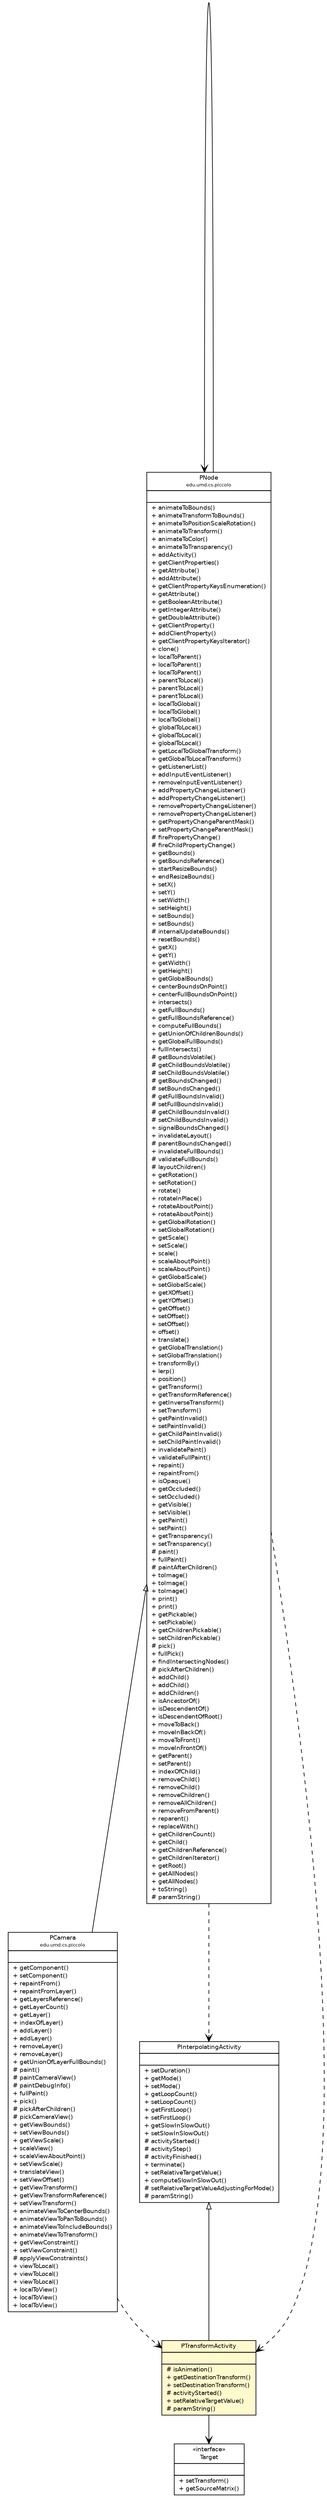 #!/usr/local/bin/dot
#
# Class diagram 
# Generated by UmlGraph version 4.6 (http://www.spinellis.gr/sw/umlgraph)
#

digraph G {
	edge [fontname="Helvetica",fontsize=10,labelfontname="Helvetica",labelfontsize=10];
	node [fontname="Helvetica",fontsize=10,shape=plaintext];
	// edu.umd.cs.piccolo.PCamera
	c1539 [label=<<table border="0" cellborder="1" cellspacing="0" cellpadding="2" port="p" href="../PCamera.html">
		<tr><td><table border="0" cellspacing="0" cellpadding="1">
			<tr><td> PCamera </td></tr>
			<tr><td><font point-size="7.0"> edu.umd.cs.piccolo </font></td></tr>
		</table></td></tr>
		<tr><td><table border="0" cellspacing="0" cellpadding="1">
			<tr><td align="left">  </td></tr>
		</table></td></tr>
		<tr><td><table border="0" cellspacing="0" cellpadding="1">
			<tr><td align="left"> + getComponent() </td></tr>
			<tr><td align="left"> + setComponent() </td></tr>
			<tr><td align="left"> + repaintFrom() </td></tr>
			<tr><td align="left"> + repaintFromLayer() </td></tr>
			<tr><td align="left"> + getLayersReference() </td></tr>
			<tr><td align="left"> + getLayerCount() </td></tr>
			<tr><td align="left"> + getLayer() </td></tr>
			<tr><td align="left"> + indexOfLayer() </td></tr>
			<tr><td align="left"> + addLayer() </td></tr>
			<tr><td align="left"> + addLayer() </td></tr>
			<tr><td align="left"> + removeLayer() </td></tr>
			<tr><td align="left"> + removeLayer() </td></tr>
			<tr><td align="left"> + getUnionOfLayerFullBounds() </td></tr>
			<tr><td align="left"> # paint() </td></tr>
			<tr><td align="left"> # paintCameraView() </td></tr>
			<tr><td align="left"> # paintDebugInfo() </td></tr>
			<tr><td align="left"> + fullPaint() </td></tr>
			<tr><td align="left"> + pick() </td></tr>
			<tr><td align="left"> # pickAfterChildren() </td></tr>
			<tr><td align="left"> # pickCameraView() </td></tr>
			<tr><td align="left"> + getViewBounds() </td></tr>
			<tr><td align="left"> + setViewBounds() </td></tr>
			<tr><td align="left"> + getViewScale() </td></tr>
			<tr><td align="left"> + scaleView() </td></tr>
			<tr><td align="left"> + scaleViewAboutPoint() </td></tr>
			<tr><td align="left"> + setViewScale() </td></tr>
			<tr><td align="left"> + translateView() </td></tr>
			<tr><td align="left"> + setViewOffset() </td></tr>
			<tr><td align="left"> + getViewTransform() </td></tr>
			<tr><td align="left"> + getViewTransformReference() </td></tr>
			<tr><td align="left"> + setViewTransform() </td></tr>
			<tr><td align="left"> + animateViewToCenterBounds() </td></tr>
			<tr><td align="left"> + animateViewToPanToBounds() </td></tr>
			<tr><td align="left"> + animateViewToIncludeBounds() </td></tr>
			<tr><td align="left"> + animateViewToTransform() </td></tr>
			<tr><td align="left"> + getViewConstraint() </td></tr>
			<tr><td align="left"> + setViewConstraint() </td></tr>
			<tr><td align="left"> # applyViewConstraints() </td></tr>
			<tr><td align="left"> + viewToLocal() </td></tr>
			<tr><td align="left"> + viewToLocal() </td></tr>
			<tr><td align="left"> + viewToLocal() </td></tr>
			<tr><td align="left"> + localToView() </td></tr>
			<tr><td align="left"> + localToView() </td></tr>
			<tr><td align="left"> + localToView() </td></tr>
		</table></td></tr>
		</table>>, fontname="Helvetica", fontcolor="black", fontsize=9.0];
	// edu.umd.cs.piccolo.PNode
	c1540 [label=<<table border="0" cellborder="1" cellspacing="0" cellpadding="2" port="p" href="../PNode.html">
		<tr><td><table border="0" cellspacing="0" cellpadding="1">
			<tr><td> PNode </td></tr>
			<tr><td><font point-size="7.0"> edu.umd.cs.piccolo </font></td></tr>
		</table></td></tr>
		<tr><td><table border="0" cellspacing="0" cellpadding="1">
			<tr><td align="left">  </td></tr>
		</table></td></tr>
		<tr><td><table border="0" cellspacing="0" cellpadding="1">
			<tr><td align="left"> + animateToBounds() </td></tr>
			<tr><td align="left"> + animateTransformToBounds() </td></tr>
			<tr><td align="left"> + animateToPositionScaleRotation() </td></tr>
			<tr><td align="left"> + animateToTransform() </td></tr>
			<tr><td align="left"> + animateToColor() </td></tr>
			<tr><td align="left"> + animateToTransparency() </td></tr>
			<tr><td align="left"> + addActivity() </td></tr>
			<tr><td align="left"> + getClientProperties() </td></tr>
			<tr><td align="left"> + getAttribute() </td></tr>
			<tr><td align="left"> + addAttribute() </td></tr>
			<tr><td align="left"> + getClientPropertyKeysEnumeration() </td></tr>
			<tr><td align="left"> + getAttribute() </td></tr>
			<tr><td align="left"> + getBooleanAttribute() </td></tr>
			<tr><td align="left"> + getIntegerAttribute() </td></tr>
			<tr><td align="left"> + getDoubleAttribute() </td></tr>
			<tr><td align="left"> + getClientProperty() </td></tr>
			<tr><td align="left"> + addClientProperty() </td></tr>
			<tr><td align="left"> + getClientPropertyKeysIterator() </td></tr>
			<tr><td align="left"> + clone() </td></tr>
			<tr><td align="left"> + localToParent() </td></tr>
			<tr><td align="left"> + localToParent() </td></tr>
			<tr><td align="left"> + localToParent() </td></tr>
			<tr><td align="left"> + parentToLocal() </td></tr>
			<tr><td align="left"> + parentToLocal() </td></tr>
			<tr><td align="left"> + parentToLocal() </td></tr>
			<tr><td align="left"> + localToGlobal() </td></tr>
			<tr><td align="left"> + localToGlobal() </td></tr>
			<tr><td align="left"> + localToGlobal() </td></tr>
			<tr><td align="left"> + globalToLocal() </td></tr>
			<tr><td align="left"> + globalToLocal() </td></tr>
			<tr><td align="left"> + globalToLocal() </td></tr>
			<tr><td align="left"> + getLocalToGlobalTransform() </td></tr>
			<tr><td align="left"> + getGlobalToLocalTransform() </td></tr>
			<tr><td align="left"> + getListenerList() </td></tr>
			<tr><td align="left"> + addInputEventListener() </td></tr>
			<tr><td align="left"> + removeInputEventListener() </td></tr>
			<tr><td align="left"> + addPropertyChangeListener() </td></tr>
			<tr><td align="left"> + addPropertyChangeListener() </td></tr>
			<tr><td align="left"> + removePropertyChangeListener() </td></tr>
			<tr><td align="left"> + removePropertyChangeListener() </td></tr>
			<tr><td align="left"> + getPropertyChangeParentMask() </td></tr>
			<tr><td align="left"> + setPropertyChangeParentMask() </td></tr>
			<tr><td align="left"> # firePropertyChange() </td></tr>
			<tr><td align="left"> # fireChildPropertyChange() </td></tr>
			<tr><td align="left"> + getBounds() </td></tr>
			<tr><td align="left"> + getBoundsReference() </td></tr>
			<tr><td align="left"> + startResizeBounds() </td></tr>
			<tr><td align="left"> + endResizeBounds() </td></tr>
			<tr><td align="left"> + setX() </td></tr>
			<tr><td align="left"> + setY() </td></tr>
			<tr><td align="left"> + setWidth() </td></tr>
			<tr><td align="left"> + setHeight() </td></tr>
			<tr><td align="left"> + setBounds() </td></tr>
			<tr><td align="left"> + setBounds() </td></tr>
			<tr><td align="left"> # internalUpdateBounds() </td></tr>
			<tr><td align="left"> + resetBounds() </td></tr>
			<tr><td align="left"> + getX() </td></tr>
			<tr><td align="left"> + getY() </td></tr>
			<tr><td align="left"> + getWidth() </td></tr>
			<tr><td align="left"> + getHeight() </td></tr>
			<tr><td align="left"> + getGlobalBounds() </td></tr>
			<tr><td align="left"> + centerBoundsOnPoint() </td></tr>
			<tr><td align="left"> + centerFullBoundsOnPoint() </td></tr>
			<tr><td align="left"> + intersects() </td></tr>
			<tr><td align="left"> + getFullBounds() </td></tr>
			<tr><td align="left"> + getFullBoundsReference() </td></tr>
			<tr><td align="left"> + computeFullBounds() </td></tr>
			<tr><td align="left"> + getUnionOfChildrenBounds() </td></tr>
			<tr><td align="left"> + getGlobalFullBounds() </td></tr>
			<tr><td align="left"> + fullIntersects() </td></tr>
			<tr><td align="left"> # getBoundsVolatile() </td></tr>
			<tr><td align="left"> # getChildBoundsVolatile() </td></tr>
			<tr><td align="left"> # setChildBoundsVolatile() </td></tr>
			<tr><td align="left"> # getBoundsChanged() </td></tr>
			<tr><td align="left"> # setBoundsChanged() </td></tr>
			<tr><td align="left"> # getFullBoundsInvalid() </td></tr>
			<tr><td align="left"> # setFullBoundsInvalid() </td></tr>
			<tr><td align="left"> # getChildBoundsInvalid() </td></tr>
			<tr><td align="left"> # setChildBoundsInvalid() </td></tr>
			<tr><td align="left"> + signalBoundsChanged() </td></tr>
			<tr><td align="left"> + invalidateLayout() </td></tr>
			<tr><td align="left"> # parentBoundsChanged() </td></tr>
			<tr><td align="left"> + invalidateFullBounds() </td></tr>
			<tr><td align="left"> # validateFullBounds() </td></tr>
			<tr><td align="left"> # layoutChildren() </td></tr>
			<tr><td align="left"> + getRotation() </td></tr>
			<tr><td align="left"> + setRotation() </td></tr>
			<tr><td align="left"> + rotate() </td></tr>
			<tr><td align="left"> + rotateInPlace() </td></tr>
			<tr><td align="left"> + rotateAboutPoint() </td></tr>
			<tr><td align="left"> + rotateAboutPoint() </td></tr>
			<tr><td align="left"> + getGlobalRotation() </td></tr>
			<tr><td align="left"> + setGlobalRotation() </td></tr>
			<tr><td align="left"> + getScale() </td></tr>
			<tr><td align="left"> + setScale() </td></tr>
			<tr><td align="left"> + scale() </td></tr>
			<tr><td align="left"> + scaleAboutPoint() </td></tr>
			<tr><td align="left"> + scaleAboutPoint() </td></tr>
			<tr><td align="left"> + getGlobalScale() </td></tr>
			<tr><td align="left"> + setGlobalScale() </td></tr>
			<tr><td align="left"> + getXOffset() </td></tr>
			<tr><td align="left"> + getYOffset() </td></tr>
			<tr><td align="left"> + getOffset() </td></tr>
			<tr><td align="left"> + setOffset() </td></tr>
			<tr><td align="left"> + setOffset() </td></tr>
			<tr><td align="left"> + offset() </td></tr>
			<tr><td align="left"> + translate() </td></tr>
			<tr><td align="left"> + getGlobalTranslation() </td></tr>
			<tr><td align="left"> + setGlobalTranslation() </td></tr>
			<tr><td align="left"> + transformBy() </td></tr>
			<tr><td align="left"> + lerp() </td></tr>
			<tr><td align="left"> + position() </td></tr>
			<tr><td align="left"> + getTransform() </td></tr>
			<tr><td align="left"> + getTransformReference() </td></tr>
			<tr><td align="left"> + getInverseTransform() </td></tr>
			<tr><td align="left"> + setTransform() </td></tr>
			<tr><td align="left"> + getPaintInvalid() </td></tr>
			<tr><td align="left"> + setPaintInvalid() </td></tr>
			<tr><td align="left"> + getChildPaintInvalid() </td></tr>
			<tr><td align="left"> + setChildPaintInvalid() </td></tr>
			<tr><td align="left"> + invalidatePaint() </td></tr>
			<tr><td align="left"> + validateFullPaint() </td></tr>
			<tr><td align="left"> + repaint() </td></tr>
			<tr><td align="left"> + repaintFrom() </td></tr>
			<tr><td align="left"> + isOpaque() </td></tr>
			<tr><td align="left"> + getOccluded() </td></tr>
			<tr><td align="left"> + setOccluded() </td></tr>
			<tr><td align="left"> + getVisible() </td></tr>
			<tr><td align="left"> + setVisible() </td></tr>
			<tr><td align="left"> + getPaint() </td></tr>
			<tr><td align="left"> + setPaint() </td></tr>
			<tr><td align="left"> + getTransparency() </td></tr>
			<tr><td align="left"> + setTransparency() </td></tr>
			<tr><td align="left"> # paint() </td></tr>
			<tr><td align="left"> + fullPaint() </td></tr>
			<tr><td align="left"> # paintAfterChildren() </td></tr>
			<tr><td align="left"> + toImage() </td></tr>
			<tr><td align="left"> + toImage() </td></tr>
			<tr><td align="left"> + toImage() </td></tr>
			<tr><td align="left"> + print() </td></tr>
			<tr><td align="left"> + print() </td></tr>
			<tr><td align="left"> + getPickable() </td></tr>
			<tr><td align="left"> + setPickable() </td></tr>
			<tr><td align="left"> + getChildrenPickable() </td></tr>
			<tr><td align="left"> + setChildrenPickable() </td></tr>
			<tr><td align="left"> # pick() </td></tr>
			<tr><td align="left"> + fullPick() </td></tr>
			<tr><td align="left"> + findIntersectingNodes() </td></tr>
			<tr><td align="left"> # pickAfterChildren() </td></tr>
			<tr><td align="left"> + addChild() </td></tr>
			<tr><td align="left"> + addChild() </td></tr>
			<tr><td align="left"> + addChildren() </td></tr>
			<tr><td align="left"> + isAncestorOf() </td></tr>
			<tr><td align="left"> + isDescendentOf() </td></tr>
			<tr><td align="left"> + isDescendentOfRoot() </td></tr>
			<tr><td align="left"> + moveToBack() </td></tr>
			<tr><td align="left"> + moveInBackOf() </td></tr>
			<tr><td align="left"> + moveToFront() </td></tr>
			<tr><td align="left"> + moveInFrontOf() </td></tr>
			<tr><td align="left"> + getParent() </td></tr>
			<tr><td align="left"> + setParent() </td></tr>
			<tr><td align="left"> + indexOfChild() </td></tr>
			<tr><td align="left"> + removeChild() </td></tr>
			<tr><td align="left"> + removeChild() </td></tr>
			<tr><td align="left"> + removeChildren() </td></tr>
			<tr><td align="left"> + removeAllChildren() </td></tr>
			<tr><td align="left"> + removeFromParent() </td></tr>
			<tr><td align="left"> + reparent() </td></tr>
			<tr><td align="left"> + replaceWith() </td></tr>
			<tr><td align="left"> + getChildrenCount() </td></tr>
			<tr><td align="left"> + getChild() </td></tr>
			<tr><td align="left"> + getChildrenReference() </td></tr>
			<tr><td align="left"> + getChildrenIterator() </td></tr>
			<tr><td align="left"> + getRoot() </td></tr>
			<tr><td align="left"> + getAllNodes() </td></tr>
			<tr><td align="left"> + getAllNodes() </td></tr>
			<tr><td align="left"> + toString() </td></tr>
			<tr><td align="left"> # paramString() </td></tr>
		</table></td></tr>
		</table>>, fontname="Helvetica", fontcolor="black", fontsize=9.0];
	// edu.umd.cs.piccolo.activities.PInterpolatingActivity
	c1559 [label=<<table border="0" cellborder="1" cellspacing="0" cellpadding="2" port="p" href="./PInterpolatingActivity.html">
		<tr><td><table border="0" cellspacing="0" cellpadding="1">
			<tr><td> PInterpolatingActivity </td></tr>
		</table></td></tr>
		<tr><td><table border="0" cellspacing="0" cellpadding="1">
			<tr><td align="left">  </td></tr>
		</table></td></tr>
		<tr><td><table border="0" cellspacing="0" cellpadding="1">
			<tr><td align="left"> + setDuration() </td></tr>
			<tr><td align="left"> + getMode() </td></tr>
			<tr><td align="left"> + setMode() </td></tr>
			<tr><td align="left"> + getLoopCount() </td></tr>
			<tr><td align="left"> + setLoopCount() </td></tr>
			<tr><td align="left"> + getFirstLoop() </td></tr>
			<tr><td align="left"> + setFirstLoop() </td></tr>
			<tr><td align="left"> + getSlowInSlowOut() </td></tr>
			<tr><td align="left"> + setSlowInSlowOut() </td></tr>
			<tr><td align="left"> # activityStarted() </td></tr>
			<tr><td align="left"> # activityStep() </td></tr>
			<tr><td align="left"> # activityFinished() </td></tr>
			<tr><td align="left"> + terminate() </td></tr>
			<tr><td align="left"> + setRelativeTargetValue() </td></tr>
			<tr><td align="left"> + computeSlowInSlowOut() </td></tr>
			<tr><td align="left"> # setRelativeTargetValueAdjustingForMode() </td></tr>
			<tr><td align="left"> # paramString() </td></tr>
		</table></td></tr>
		</table>>, fontname="Helvetica", fontcolor="black", fontsize=9.0];
	// edu.umd.cs.piccolo.activities.PTransformActivity
	c1562 [label=<<table border="0" cellborder="1" cellspacing="0" cellpadding="2" port="p" bgcolor="lemonChiffon" href="./PTransformActivity.html">
		<tr><td><table border="0" cellspacing="0" cellpadding="1">
			<tr><td> PTransformActivity </td></tr>
		</table></td></tr>
		<tr><td><table border="0" cellspacing="0" cellpadding="1">
			<tr><td align="left">  </td></tr>
		</table></td></tr>
		<tr><td><table border="0" cellspacing="0" cellpadding="1">
			<tr><td align="left"> # isAnimation() </td></tr>
			<tr><td align="left"> + getDestinationTransform() </td></tr>
			<tr><td align="left"> + setDestinationTransform() </td></tr>
			<tr><td align="left"> # activityStarted() </td></tr>
			<tr><td align="left"> + setRelativeTargetValue() </td></tr>
			<tr><td align="left"> # paramString() </td></tr>
		</table></td></tr>
		</table>>, fontname="Helvetica", fontcolor="black", fontsize=9.0];
	// edu.umd.cs.piccolo.activities.PTransformActivity.Target
	c1563 [label=<<table border="0" cellborder="1" cellspacing="0" cellpadding="2" port="p" href="./PTransformActivity.Target.html">
		<tr><td><table border="0" cellspacing="0" cellpadding="1">
			<tr><td> &laquo;interface&raquo; </td></tr>
			<tr><td> Target </td></tr>
		</table></td></tr>
		<tr><td><table border="0" cellspacing="0" cellpadding="1">
			<tr><td align="left">  </td></tr>
		</table></td></tr>
		<tr><td><table border="0" cellspacing="0" cellpadding="1">
			<tr><td align="left"> + setTransform() </td></tr>
			<tr><td align="left"> + getSourceMatrix() </td></tr>
		</table></td></tr>
		</table>>, fontname="Helvetica", fontcolor="black", fontsize=9.0];
	//edu.umd.cs.piccolo.PCamera extends edu.umd.cs.piccolo.PNode
	c1540:p -> c1539:p [dir=back,arrowtail=empty];
	//edu.umd.cs.piccolo.activities.PTransformActivity extends edu.umd.cs.piccolo.activities.PInterpolatingActivity
	c1559:p -> c1562:p [dir=back,arrowtail=empty];
	// edu.umd.cs.piccolo.PNode NAVASSOC edu.umd.cs.piccolo.PNode
	c1540:p -> c1540:p [taillabel="", label="", headlabel="", fontname="Helvetica", fontcolor="black", fontsize=10.0, color="black", arrowhead=open];
	// edu.umd.cs.piccolo.activities.PTransformActivity NAVASSOC edu.umd.cs.piccolo.activities.PTransformActivity.Target
	c1562:p -> c1563:p [taillabel="", label="", headlabel="", fontname="Helvetica", fontcolor="black", fontsize=10.0, color="black", arrowhead=open];
	// edu.umd.cs.piccolo.PCamera DEPEND edu.umd.cs.piccolo.activities.PTransformActivity
	c1539:p -> c1562:p [taillabel="", label="", headlabel="", fontname="Helvetica", fontcolor="black", fontsize=10.0, color="black", arrowhead=open, style=dashed];
	// edu.umd.cs.piccolo.PNode DEPEND edu.umd.cs.piccolo.activities.PTransformActivity
	c1540:p -> c1562:p [taillabel="", label="", headlabel="", fontname="Helvetica", fontcolor="black", fontsize=10.0, color="black", arrowhead=open, style=dashed];
	// edu.umd.cs.piccolo.PNode DEPEND edu.umd.cs.piccolo.activities.PInterpolatingActivity
	c1540:p -> c1559:p [taillabel="", label="", headlabel="", fontname="Helvetica", fontcolor="black", fontsize=10.0, color="black", arrowhead=open, style=dashed];
}

